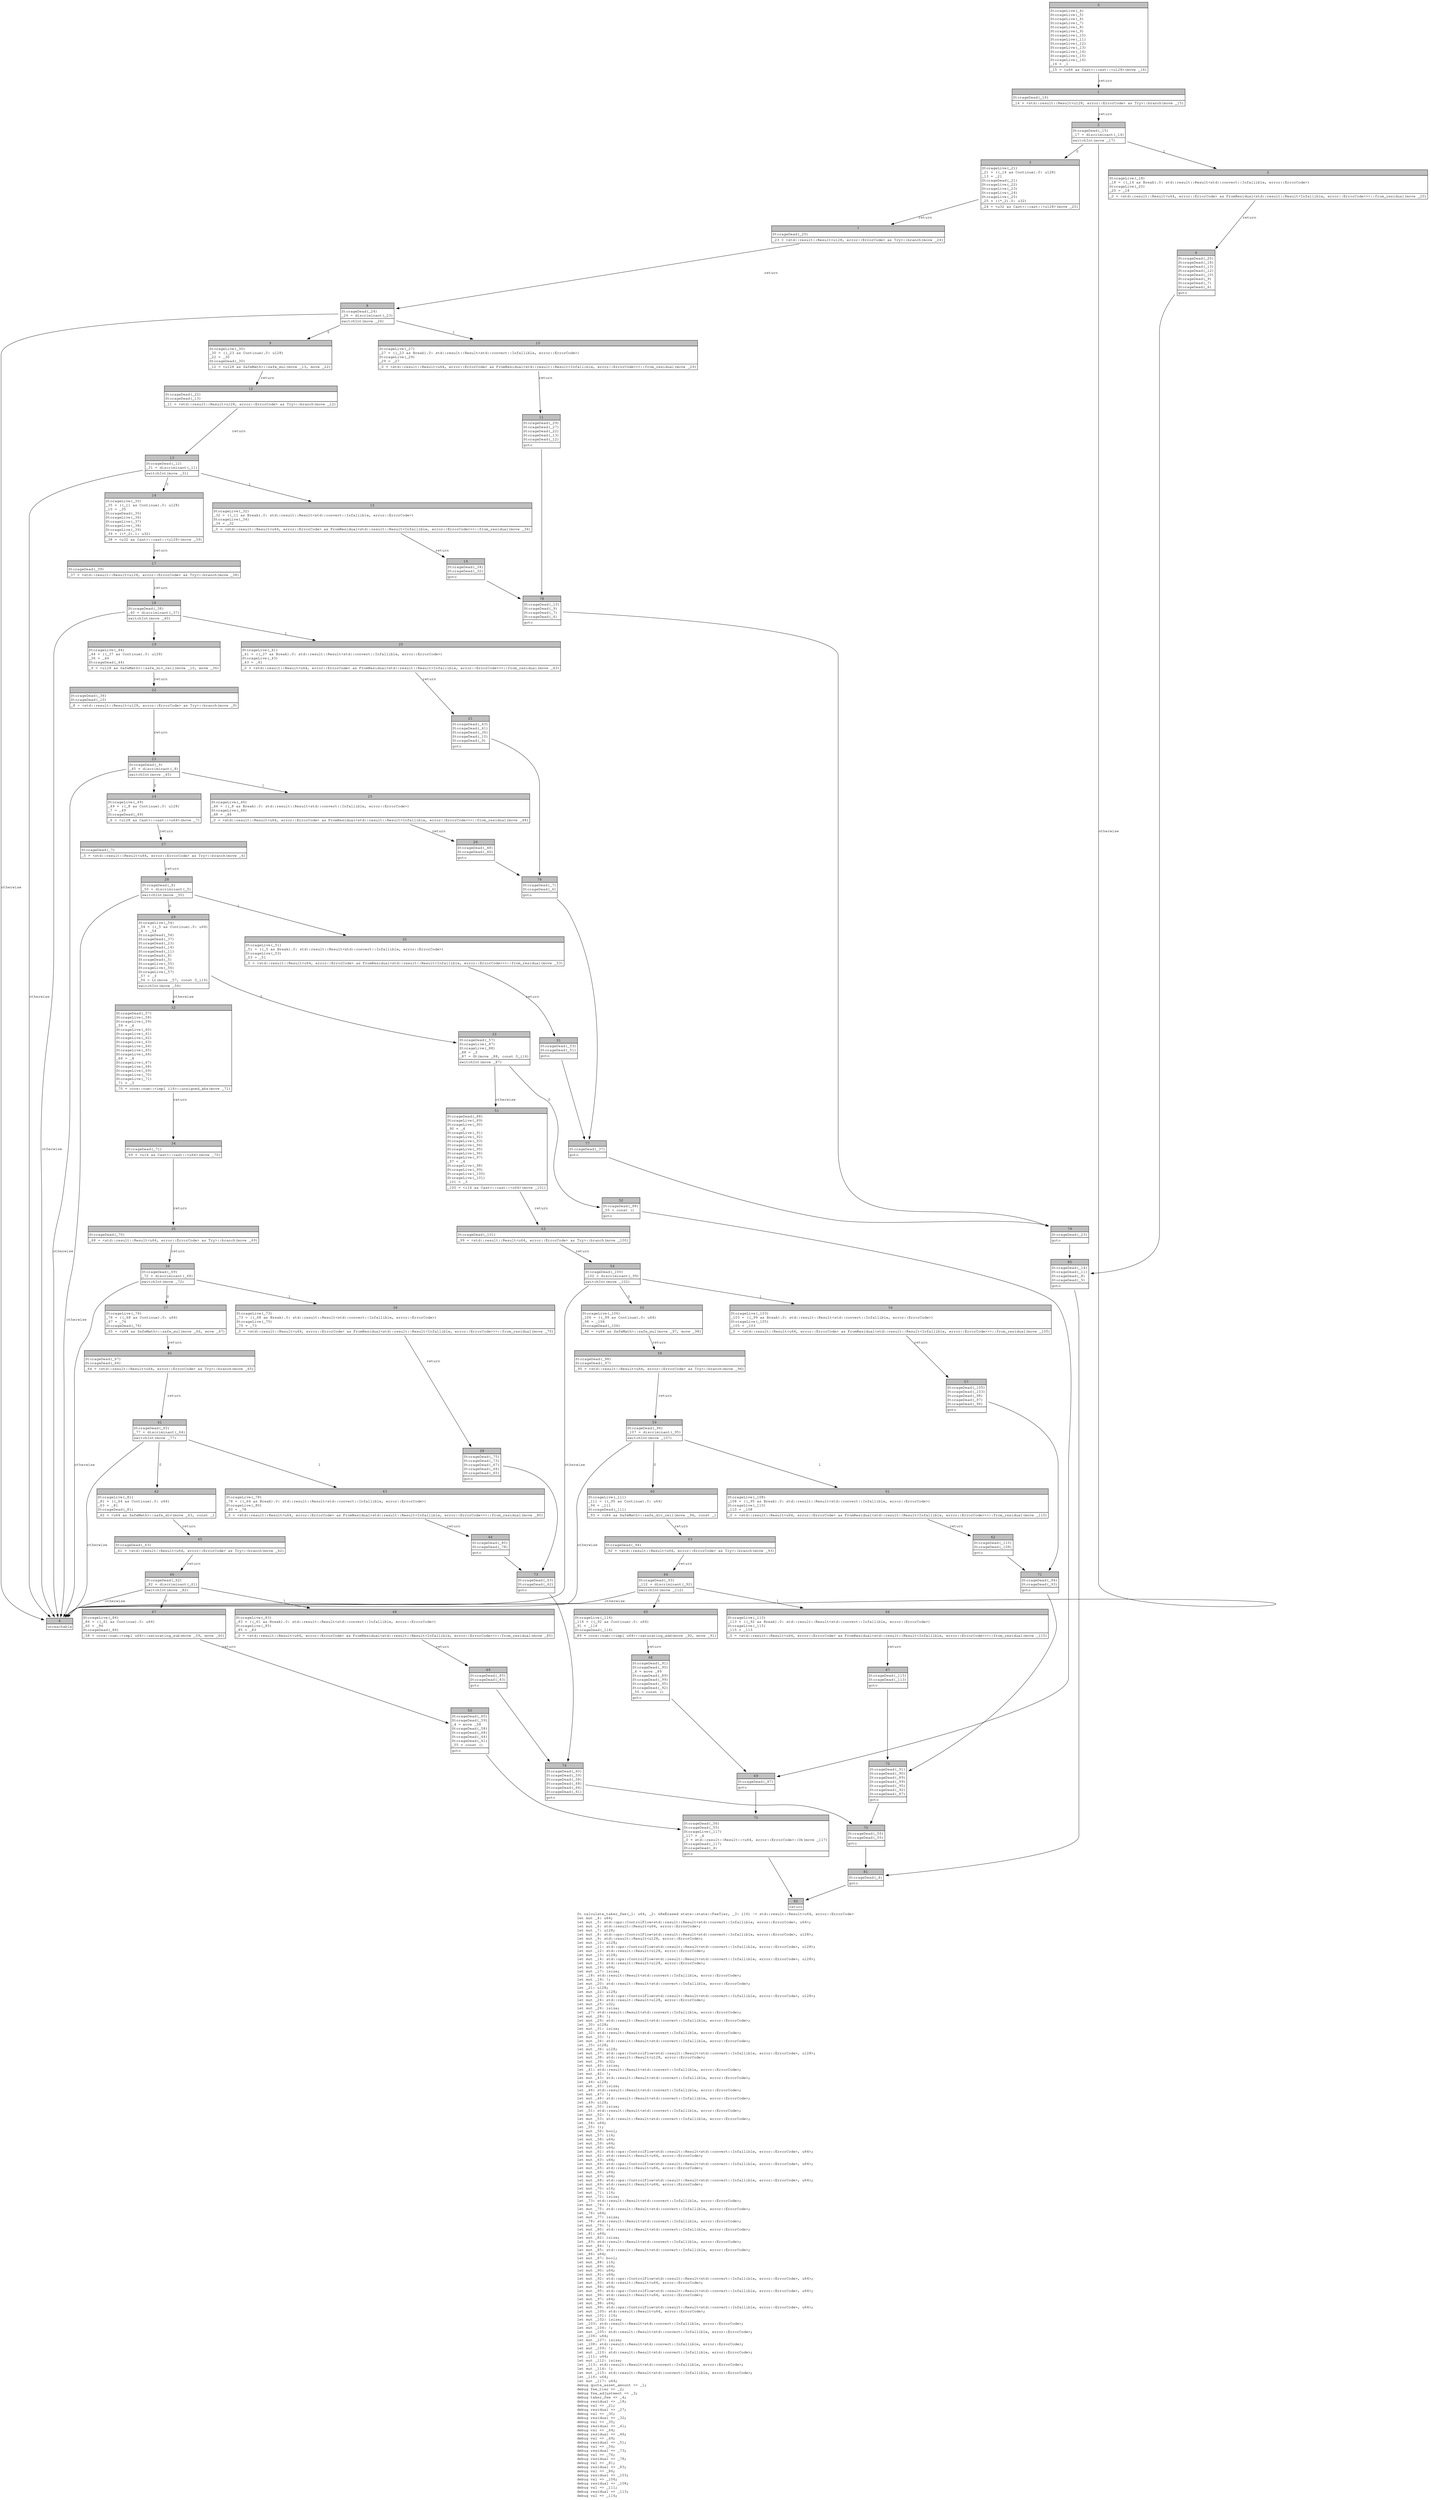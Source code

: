 digraph Mir_0_2220 {
    graph [fontname="Courier, monospace"];
    node [fontname="Courier, monospace"];
    edge [fontname="Courier, monospace"];
    label=<fn calculate_taker_fee(_1: u64, _2: &amp;ReErased state::state::FeeTier, _3: i16) -&gt; std::result::Result&lt;u64, error::ErrorCode&gt;<br align="left"/>let mut _4: u64;<br align="left"/>let mut _5: std::ops::ControlFlow&lt;std::result::Result&lt;std::convert::Infallible, error::ErrorCode&gt;, u64&gt;;<br align="left"/>let mut _6: std::result::Result&lt;u64, error::ErrorCode&gt;;<br align="left"/>let mut _7: u128;<br align="left"/>let mut _8: std::ops::ControlFlow&lt;std::result::Result&lt;std::convert::Infallible, error::ErrorCode&gt;, u128&gt;;<br align="left"/>let mut _9: std::result::Result&lt;u128, error::ErrorCode&gt;;<br align="left"/>let mut _10: u128;<br align="left"/>let mut _11: std::ops::ControlFlow&lt;std::result::Result&lt;std::convert::Infallible, error::ErrorCode&gt;, u128&gt;;<br align="left"/>let mut _12: std::result::Result&lt;u128, error::ErrorCode&gt;;<br align="left"/>let mut _13: u128;<br align="left"/>let mut _14: std::ops::ControlFlow&lt;std::result::Result&lt;std::convert::Infallible, error::ErrorCode&gt;, u128&gt;;<br align="left"/>let mut _15: std::result::Result&lt;u128, error::ErrorCode&gt;;<br align="left"/>let mut _16: u64;<br align="left"/>let mut _17: isize;<br align="left"/>let _18: std::result::Result&lt;std::convert::Infallible, error::ErrorCode&gt;;<br align="left"/>let mut _19: !;<br align="left"/>let mut _20: std::result::Result&lt;std::convert::Infallible, error::ErrorCode&gt;;<br align="left"/>let _21: u128;<br align="left"/>let mut _22: u128;<br align="left"/>let mut _23: std::ops::ControlFlow&lt;std::result::Result&lt;std::convert::Infallible, error::ErrorCode&gt;, u128&gt;;<br align="left"/>let mut _24: std::result::Result&lt;u128, error::ErrorCode&gt;;<br align="left"/>let mut _25: u32;<br align="left"/>let mut _26: isize;<br align="left"/>let _27: std::result::Result&lt;std::convert::Infallible, error::ErrorCode&gt;;<br align="left"/>let mut _28: !;<br align="left"/>let mut _29: std::result::Result&lt;std::convert::Infallible, error::ErrorCode&gt;;<br align="left"/>let _30: u128;<br align="left"/>let mut _31: isize;<br align="left"/>let _32: std::result::Result&lt;std::convert::Infallible, error::ErrorCode&gt;;<br align="left"/>let mut _33: !;<br align="left"/>let mut _34: std::result::Result&lt;std::convert::Infallible, error::ErrorCode&gt;;<br align="left"/>let _35: u128;<br align="left"/>let mut _36: u128;<br align="left"/>let mut _37: std::ops::ControlFlow&lt;std::result::Result&lt;std::convert::Infallible, error::ErrorCode&gt;, u128&gt;;<br align="left"/>let mut _38: std::result::Result&lt;u128, error::ErrorCode&gt;;<br align="left"/>let mut _39: u32;<br align="left"/>let mut _40: isize;<br align="left"/>let _41: std::result::Result&lt;std::convert::Infallible, error::ErrorCode&gt;;<br align="left"/>let mut _42: !;<br align="left"/>let mut _43: std::result::Result&lt;std::convert::Infallible, error::ErrorCode&gt;;<br align="left"/>let _44: u128;<br align="left"/>let mut _45: isize;<br align="left"/>let _46: std::result::Result&lt;std::convert::Infallible, error::ErrorCode&gt;;<br align="left"/>let mut _47: !;<br align="left"/>let mut _48: std::result::Result&lt;std::convert::Infallible, error::ErrorCode&gt;;<br align="left"/>let _49: u128;<br align="left"/>let mut _50: isize;<br align="left"/>let _51: std::result::Result&lt;std::convert::Infallible, error::ErrorCode&gt;;<br align="left"/>let mut _52: !;<br align="left"/>let mut _53: std::result::Result&lt;std::convert::Infallible, error::ErrorCode&gt;;<br align="left"/>let _54: u64;<br align="left"/>let _55: ();<br align="left"/>let mut _56: bool;<br align="left"/>let mut _57: i16;<br align="left"/>let mut _58: u64;<br align="left"/>let mut _59: u64;<br align="left"/>let mut _60: u64;<br align="left"/>let mut _61: std::ops::ControlFlow&lt;std::result::Result&lt;std::convert::Infallible, error::ErrorCode&gt;, u64&gt;;<br align="left"/>let mut _62: std::result::Result&lt;u64, error::ErrorCode&gt;;<br align="left"/>let mut _63: u64;<br align="left"/>let mut _64: std::ops::ControlFlow&lt;std::result::Result&lt;std::convert::Infallible, error::ErrorCode&gt;, u64&gt;;<br align="left"/>let mut _65: std::result::Result&lt;u64, error::ErrorCode&gt;;<br align="left"/>let mut _66: u64;<br align="left"/>let mut _67: u64;<br align="left"/>let mut _68: std::ops::ControlFlow&lt;std::result::Result&lt;std::convert::Infallible, error::ErrorCode&gt;, u64&gt;;<br align="left"/>let mut _69: std::result::Result&lt;u64, error::ErrorCode&gt;;<br align="left"/>let mut _70: u16;<br align="left"/>let mut _71: i16;<br align="left"/>let mut _72: isize;<br align="left"/>let _73: std::result::Result&lt;std::convert::Infallible, error::ErrorCode&gt;;<br align="left"/>let mut _74: !;<br align="left"/>let mut _75: std::result::Result&lt;std::convert::Infallible, error::ErrorCode&gt;;<br align="left"/>let _76: u64;<br align="left"/>let mut _77: isize;<br align="left"/>let _78: std::result::Result&lt;std::convert::Infallible, error::ErrorCode&gt;;<br align="left"/>let mut _79: !;<br align="left"/>let mut _80: std::result::Result&lt;std::convert::Infallible, error::ErrorCode&gt;;<br align="left"/>let _81: u64;<br align="left"/>let mut _82: isize;<br align="left"/>let _83: std::result::Result&lt;std::convert::Infallible, error::ErrorCode&gt;;<br align="left"/>let mut _84: !;<br align="left"/>let mut _85: std::result::Result&lt;std::convert::Infallible, error::ErrorCode&gt;;<br align="left"/>let _86: u64;<br align="left"/>let mut _87: bool;<br align="left"/>let mut _88: i16;<br align="left"/>let mut _89: u64;<br align="left"/>let mut _90: u64;<br align="left"/>let mut _91: u64;<br align="left"/>let mut _92: std::ops::ControlFlow&lt;std::result::Result&lt;std::convert::Infallible, error::ErrorCode&gt;, u64&gt;;<br align="left"/>let mut _93: std::result::Result&lt;u64, error::ErrorCode&gt;;<br align="left"/>let mut _94: u64;<br align="left"/>let mut _95: std::ops::ControlFlow&lt;std::result::Result&lt;std::convert::Infallible, error::ErrorCode&gt;, u64&gt;;<br align="left"/>let mut _96: std::result::Result&lt;u64, error::ErrorCode&gt;;<br align="left"/>let mut _97: u64;<br align="left"/>let mut _98: u64;<br align="left"/>let mut _99: std::ops::ControlFlow&lt;std::result::Result&lt;std::convert::Infallible, error::ErrorCode&gt;, u64&gt;;<br align="left"/>let mut _100: std::result::Result&lt;u64, error::ErrorCode&gt;;<br align="left"/>let mut _101: i16;<br align="left"/>let mut _102: isize;<br align="left"/>let _103: std::result::Result&lt;std::convert::Infallible, error::ErrorCode&gt;;<br align="left"/>let mut _104: !;<br align="left"/>let mut _105: std::result::Result&lt;std::convert::Infallible, error::ErrorCode&gt;;<br align="left"/>let _106: u64;<br align="left"/>let mut _107: isize;<br align="left"/>let _108: std::result::Result&lt;std::convert::Infallible, error::ErrorCode&gt;;<br align="left"/>let mut _109: !;<br align="left"/>let mut _110: std::result::Result&lt;std::convert::Infallible, error::ErrorCode&gt;;<br align="left"/>let _111: u64;<br align="left"/>let mut _112: isize;<br align="left"/>let _113: std::result::Result&lt;std::convert::Infallible, error::ErrorCode&gt;;<br align="left"/>let mut _114: !;<br align="left"/>let mut _115: std::result::Result&lt;std::convert::Infallible, error::ErrorCode&gt;;<br align="left"/>let _116: u64;<br align="left"/>let mut _117: u64;<br align="left"/>debug quote_asset_amount =&gt; _1;<br align="left"/>debug fee_tier =&gt; _2;<br align="left"/>debug fee_adjustment =&gt; _3;<br align="left"/>debug taker_fee =&gt; _4;<br align="left"/>debug residual =&gt; _18;<br align="left"/>debug val =&gt; _21;<br align="left"/>debug residual =&gt; _27;<br align="left"/>debug val =&gt; _30;<br align="left"/>debug residual =&gt; _32;<br align="left"/>debug val =&gt; _35;<br align="left"/>debug residual =&gt; _41;<br align="left"/>debug val =&gt; _44;<br align="left"/>debug residual =&gt; _46;<br align="left"/>debug val =&gt; _49;<br align="left"/>debug residual =&gt; _51;<br align="left"/>debug val =&gt; _54;<br align="left"/>debug residual =&gt; _73;<br align="left"/>debug val =&gt; _76;<br align="left"/>debug residual =&gt; _78;<br align="left"/>debug val =&gt; _81;<br align="left"/>debug residual =&gt; _83;<br align="left"/>debug val =&gt; _86;<br align="left"/>debug residual =&gt; _103;<br align="left"/>debug val =&gt; _106;<br align="left"/>debug residual =&gt; _108;<br align="left"/>debug val =&gt; _111;<br align="left"/>debug residual =&gt; _113;<br align="left"/>debug val =&gt; _116;<br align="left"/>>;
    bb0__0_2220 [shape="none", label=<<table border="0" cellborder="1" cellspacing="0"><tr><td bgcolor="gray" align="center" colspan="1">0</td></tr><tr><td align="left" balign="left">StorageLive(_4)<br/>StorageLive(_5)<br/>StorageLive(_6)<br/>StorageLive(_7)<br/>StorageLive(_8)<br/>StorageLive(_9)<br/>StorageLive(_10)<br/>StorageLive(_11)<br/>StorageLive(_12)<br/>StorageLive(_13)<br/>StorageLive(_14)<br/>StorageLive(_15)<br/>StorageLive(_16)<br/>_16 = _1<br/></td></tr><tr><td align="left">_15 = &lt;u64 as Cast&gt;::cast::&lt;u128&gt;(move _16)</td></tr></table>>];
    bb1__0_2220 [shape="none", label=<<table border="0" cellborder="1" cellspacing="0"><tr><td bgcolor="gray" align="center" colspan="1">1</td></tr><tr><td align="left" balign="left">StorageDead(_16)<br/></td></tr><tr><td align="left">_14 = &lt;std::result::Result&lt;u128, error::ErrorCode&gt; as Try&gt;::branch(move _15)</td></tr></table>>];
    bb2__0_2220 [shape="none", label=<<table border="0" cellborder="1" cellspacing="0"><tr><td bgcolor="gray" align="center" colspan="1">2</td></tr><tr><td align="left" balign="left">StorageDead(_15)<br/>_17 = discriminant(_14)<br/></td></tr><tr><td align="left">switchInt(move _17)</td></tr></table>>];
    bb3__0_2220 [shape="none", label=<<table border="0" cellborder="1" cellspacing="0"><tr><td bgcolor="gray" align="center" colspan="1">3</td></tr><tr><td align="left" balign="left">StorageLive(_21)<br/>_21 = ((_14 as Continue).0: u128)<br/>_13 = _21<br/>StorageDead(_21)<br/>StorageLive(_22)<br/>StorageLive(_23)<br/>StorageLive(_24)<br/>StorageLive(_25)<br/>_25 = ((*_2).0: u32)<br/></td></tr><tr><td align="left">_24 = &lt;u32 as Cast&gt;::cast::&lt;u128&gt;(move _25)</td></tr></table>>];
    bb4__0_2220 [shape="none", label=<<table border="0" cellborder="1" cellspacing="0"><tr><td bgcolor="gray" align="center" colspan="1">4</td></tr><tr><td align="left">unreachable</td></tr></table>>];
    bb5__0_2220 [shape="none", label=<<table border="0" cellborder="1" cellspacing="0"><tr><td bgcolor="gray" align="center" colspan="1">5</td></tr><tr><td align="left" balign="left">StorageLive(_18)<br/>_18 = ((_14 as Break).0: std::result::Result&lt;std::convert::Infallible, error::ErrorCode&gt;)<br/>StorageLive(_20)<br/>_20 = _18<br/></td></tr><tr><td align="left">_0 = &lt;std::result::Result&lt;u64, error::ErrorCode&gt; as FromResidual&lt;std::result::Result&lt;Infallible, error::ErrorCode&gt;&gt;&gt;::from_residual(move _20)</td></tr></table>>];
    bb6__0_2220 [shape="none", label=<<table border="0" cellborder="1" cellspacing="0"><tr><td bgcolor="gray" align="center" colspan="1">6</td></tr><tr><td align="left" balign="left">StorageDead(_20)<br/>StorageDead(_18)<br/>StorageDead(_13)<br/>StorageDead(_12)<br/>StorageDead(_10)<br/>StorageDead(_9)<br/>StorageDead(_7)<br/>StorageDead(_6)<br/></td></tr><tr><td align="left">goto</td></tr></table>>];
    bb7__0_2220 [shape="none", label=<<table border="0" cellborder="1" cellspacing="0"><tr><td bgcolor="gray" align="center" colspan="1">7</td></tr><tr><td align="left" balign="left">StorageDead(_25)<br/></td></tr><tr><td align="left">_23 = &lt;std::result::Result&lt;u128, error::ErrorCode&gt; as Try&gt;::branch(move _24)</td></tr></table>>];
    bb8__0_2220 [shape="none", label=<<table border="0" cellborder="1" cellspacing="0"><tr><td bgcolor="gray" align="center" colspan="1">8</td></tr><tr><td align="left" balign="left">StorageDead(_24)<br/>_26 = discriminant(_23)<br/></td></tr><tr><td align="left">switchInt(move _26)</td></tr></table>>];
    bb9__0_2220 [shape="none", label=<<table border="0" cellborder="1" cellspacing="0"><tr><td bgcolor="gray" align="center" colspan="1">9</td></tr><tr><td align="left" balign="left">StorageLive(_30)<br/>_30 = ((_23 as Continue).0: u128)<br/>_22 = _30<br/>StorageDead(_30)<br/></td></tr><tr><td align="left">_12 = &lt;u128 as SafeMath&gt;::safe_mul(move _13, move _22)</td></tr></table>>];
    bb10__0_2220 [shape="none", label=<<table border="0" cellborder="1" cellspacing="0"><tr><td bgcolor="gray" align="center" colspan="1">10</td></tr><tr><td align="left" balign="left">StorageLive(_27)<br/>_27 = ((_23 as Break).0: std::result::Result&lt;std::convert::Infallible, error::ErrorCode&gt;)<br/>StorageLive(_29)<br/>_29 = _27<br/></td></tr><tr><td align="left">_0 = &lt;std::result::Result&lt;u64, error::ErrorCode&gt; as FromResidual&lt;std::result::Result&lt;Infallible, error::ErrorCode&gt;&gt;&gt;::from_residual(move _29)</td></tr></table>>];
    bb11__0_2220 [shape="none", label=<<table border="0" cellborder="1" cellspacing="0"><tr><td bgcolor="gray" align="center" colspan="1">11</td></tr><tr><td align="left" balign="left">StorageDead(_29)<br/>StorageDead(_27)<br/>StorageDead(_22)<br/>StorageDead(_13)<br/>StorageDead(_12)<br/></td></tr><tr><td align="left">goto</td></tr></table>>];
    bb12__0_2220 [shape="none", label=<<table border="0" cellborder="1" cellspacing="0"><tr><td bgcolor="gray" align="center" colspan="1">12</td></tr><tr><td align="left" balign="left">StorageDead(_22)<br/>StorageDead(_13)<br/></td></tr><tr><td align="left">_11 = &lt;std::result::Result&lt;u128, error::ErrorCode&gt; as Try&gt;::branch(move _12)</td></tr></table>>];
    bb13__0_2220 [shape="none", label=<<table border="0" cellborder="1" cellspacing="0"><tr><td bgcolor="gray" align="center" colspan="1">13</td></tr><tr><td align="left" balign="left">StorageDead(_12)<br/>_31 = discriminant(_11)<br/></td></tr><tr><td align="left">switchInt(move _31)</td></tr></table>>];
    bb14__0_2220 [shape="none", label=<<table border="0" cellborder="1" cellspacing="0"><tr><td bgcolor="gray" align="center" colspan="1">14</td></tr><tr><td align="left" balign="left">StorageLive(_35)<br/>_35 = ((_11 as Continue).0: u128)<br/>_10 = _35<br/>StorageDead(_35)<br/>StorageLive(_36)<br/>StorageLive(_37)<br/>StorageLive(_38)<br/>StorageLive(_39)<br/>_39 = ((*_2).1: u32)<br/></td></tr><tr><td align="left">_38 = &lt;u32 as Cast&gt;::cast::&lt;u128&gt;(move _39)</td></tr></table>>];
    bb15__0_2220 [shape="none", label=<<table border="0" cellborder="1" cellspacing="0"><tr><td bgcolor="gray" align="center" colspan="1">15</td></tr><tr><td align="left" balign="left">StorageLive(_32)<br/>_32 = ((_11 as Break).0: std::result::Result&lt;std::convert::Infallible, error::ErrorCode&gt;)<br/>StorageLive(_34)<br/>_34 = _32<br/></td></tr><tr><td align="left">_0 = &lt;std::result::Result&lt;u64, error::ErrorCode&gt; as FromResidual&lt;std::result::Result&lt;Infallible, error::ErrorCode&gt;&gt;&gt;::from_residual(move _34)</td></tr></table>>];
    bb16__0_2220 [shape="none", label=<<table border="0" cellborder="1" cellspacing="0"><tr><td bgcolor="gray" align="center" colspan="1">16</td></tr><tr><td align="left" balign="left">StorageDead(_34)<br/>StorageDead(_32)<br/></td></tr><tr><td align="left">goto</td></tr></table>>];
    bb17__0_2220 [shape="none", label=<<table border="0" cellborder="1" cellspacing="0"><tr><td bgcolor="gray" align="center" colspan="1">17</td></tr><tr><td align="left" balign="left">StorageDead(_39)<br/></td></tr><tr><td align="left">_37 = &lt;std::result::Result&lt;u128, error::ErrorCode&gt; as Try&gt;::branch(move _38)</td></tr></table>>];
    bb18__0_2220 [shape="none", label=<<table border="0" cellborder="1" cellspacing="0"><tr><td bgcolor="gray" align="center" colspan="1">18</td></tr><tr><td align="left" balign="left">StorageDead(_38)<br/>_40 = discriminant(_37)<br/></td></tr><tr><td align="left">switchInt(move _40)</td></tr></table>>];
    bb19__0_2220 [shape="none", label=<<table border="0" cellborder="1" cellspacing="0"><tr><td bgcolor="gray" align="center" colspan="1">19</td></tr><tr><td align="left" balign="left">StorageLive(_44)<br/>_44 = ((_37 as Continue).0: u128)<br/>_36 = _44<br/>StorageDead(_44)<br/></td></tr><tr><td align="left">_9 = &lt;u128 as SafeMath&gt;::safe_div_ceil(move _10, move _36)</td></tr></table>>];
    bb20__0_2220 [shape="none", label=<<table border="0" cellborder="1" cellspacing="0"><tr><td bgcolor="gray" align="center" colspan="1">20</td></tr><tr><td align="left" balign="left">StorageLive(_41)<br/>_41 = ((_37 as Break).0: std::result::Result&lt;std::convert::Infallible, error::ErrorCode&gt;)<br/>StorageLive(_43)<br/>_43 = _41<br/></td></tr><tr><td align="left">_0 = &lt;std::result::Result&lt;u64, error::ErrorCode&gt; as FromResidual&lt;std::result::Result&lt;Infallible, error::ErrorCode&gt;&gt;&gt;::from_residual(move _43)</td></tr></table>>];
    bb21__0_2220 [shape="none", label=<<table border="0" cellborder="1" cellspacing="0"><tr><td bgcolor="gray" align="center" colspan="1">21</td></tr><tr><td align="left" balign="left">StorageDead(_43)<br/>StorageDead(_41)<br/>StorageDead(_36)<br/>StorageDead(_10)<br/>StorageDead(_9)<br/></td></tr><tr><td align="left">goto</td></tr></table>>];
    bb22__0_2220 [shape="none", label=<<table border="0" cellborder="1" cellspacing="0"><tr><td bgcolor="gray" align="center" colspan="1">22</td></tr><tr><td align="left" balign="left">StorageDead(_36)<br/>StorageDead(_10)<br/></td></tr><tr><td align="left">_8 = &lt;std::result::Result&lt;u128, error::ErrorCode&gt; as Try&gt;::branch(move _9)</td></tr></table>>];
    bb23__0_2220 [shape="none", label=<<table border="0" cellborder="1" cellspacing="0"><tr><td bgcolor="gray" align="center" colspan="1">23</td></tr><tr><td align="left" balign="left">StorageDead(_9)<br/>_45 = discriminant(_8)<br/></td></tr><tr><td align="left">switchInt(move _45)</td></tr></table>>];
    bb24__0_2220 [shape="none", label=<<table border="0" cellborder="1" cellspacing="0"><tr><td bgcolor="gray" align="center" colspan="1">24</td></tr><tr><td align="left" balign="left">StorageLive(_49)<br/>_49 = ((_8 as Continue).0: u128)<br/>_7 = _49<br/>StorageDead(_49)<br/></td></tr><tr><td align="left">_6 = &lt;u128 as Cast&gt;::cast::&lt;u64&gt;(move _7)</td></tr></table>>];
    bb25__0_2220 [shape="none", label=<<table border="0" cellborder="1" cellspacing="0"><tr><td bgcolor="gray" align="center" colspan="1">25</td></tr><tr><td align="left" balign="left">StorageLive(_46)<br/>_46 = ((_8 as Break).0: std::result::Result&lt;std::convert::Infallible, error::ErrorCode&gt;)<br/>StorageLive(_48)<br/>_48 = _46<br/></td></tr><tr><td align="left">_0 = &lt;std::result::Result&lt;u64, error::ErrorCode&gt; as FromResidual&lt;std::result::Result&lt;Infallible, error::ErrorCode&gt;&gt;&gt;::from_residual(move _48)</td></tr></table>>];
    bb26__0_2220 [shape="none", label=<<table border="0" cellborder="1" cellspacing="0"><tr><td bgcolor="gray" align="center" colspan="1">26</td></tr><tr><td align="left" balign="left">StorageDead(_48)<br/>StorageDead(_46)<br/></td></tr><tr><td align="left">goto</td></tr></table>>];
    bb27__0_2220 [shape="none", label=<<table border="0" cellborder="1" cellspacing="0"><tr><td bgcolor="gray" align="center" colspan="1">27</td></tr><tr><td align="left" balign="left">StorageDead(_7)<br/></td></tr><tr><td align="left">_5 = &lt;std::result::Result&lt;u64, error::ErrorCode&gt; as Try&gt;::branch(move _6)</td></tr></table>>];
    bb28__0_2220 [shape="none", label=<<table border="0" cellborder="1" cellspacing="0"><tr><td bgcolor="gray" align="center" colspan="1">28</td></tr><tr><td align="left" balign="left">StorageDead(_6)<br/>_50 = discriminant(_5)<br/></td></tr><tr><td align="left">switchInt(move _50)</td></tr></table>>];
    bb29__0_2220 [shape="none", label=<<table border="0" cellborder="1" cellspacing="0"><tr><td bgcolor="gray" align="center" colspan="1">29</td></tr><tr><td align="left" balign="left">StorageLive(_54)<br/>_54 = ((_5 as Continue).0: u64)<br/>_4 = _54<br/>StorageDead(_54)<br/>StorageDead(_37)<br/>StorageDead(_23)<br/>StorageDead(_14)<br/>StorageDead(_11)<br/>StorageDead(_8)<br/>StorageDead(_5)<br/>StorageLive(_55)<br/>StorageLive(_56)<br/>StorageLive(_57)<br/>_57 = _3<br/>_56 = Lt(move _57, const 0_i16)<br/></td></tr><tr><td align="left">switchInt(move _56)</td></tr></table>>];
    bb30__0_2220 [shape="none", label=<<table border="0" cellborder="1" cellspacing="0"><tr><td bgcolor="gray" align="center" colspan="1">30</td></tr><tr><td align="left" balign="left">StorageLive(_51)<br/>_51 = ((_5 as Break).0: std::result::Result&lt;std::convert::Infallible, error::ErrorCode&gt;)<br/>StorageLive(_53)<br/>_53 = _51<br/></td></tr><tr><td align="left">_0 = &lt;std::result::Result&lt;u64, error::ErrorCode&gt; as FromResidual&lt;std::result::Result&lt;Infallible, error::ErrorCode&gt;&gt;&gt;::from_residual(move _53)</td></tr></table>>];
    bb31__0_2220 [shape="none", label=<<table border="0" cellborder="1" cellspacing="0"><tr><td bgcolor="gray" align="center" colspan="1">31</td></tr><tr><td align="left" balign="left">StorageDead(_53)<br/>StorageDead(_51)<br/></td></tr><tr><td align="left">goto</td></tr></table>>];
    bb32__0_2220 [shape="none", label=<<table border="0" cellborder="1" cellspacing="0"><tr><td bgcolor="gray" align="center" colspan="1">32</td></tr><tr><td align="left" balign="left">StorageDead(_57)<br/>StorageLive(_58)<br/>StorageLive(_59)<br/>_59 = _4<br/>StorageLive(_60)<br/>StorageLive(_61)<br/>StorageLive(_62)<br/>StorageLive(_63)<br/>StorageLive(_64)<br/>StorageLive(_65)<br/>StorageLive(_66)<br/>_66 = _4<br/>StorageLive(_67)<br/>StorageLive(_68)<br/>StorageLive(_69)<br/>StorageLive(_70)<br/>StorageLive(_71)<br/>_71 = _3<br/></td></tr><tr><td align="left">_70 = core::num::&lt;impl i16&gt;::unsigned_abs(move _71)</td></tr></table>>];
    bb33__0_2220 [shape="none", label=<<table border="0" cellborder="1" cellspacing="0"><tr><td bgcolor="gray" align="center" colspan="1">33</td></tr><tr><td align="left" balign="left">StorageDead(_57)<br/>StorageLive(_87)<br/>StorageLive(_88)<br/>_88 = _3<br/>_87 = Gt(move _88, const 0_i16)<br/></td></tr><tr><td align="left">switchInt(move _87)</td></tr></table>>];
    bb34__0_2220 [shape="none", label=<<table border="0" cellborder="1" cellspacing="0"><tr><td bgcolor="gray" align="center" colspan="1">34</td></tr><tr><td align="left" balign="left">StorageDead(_71)<br/></td></tr><tr><td align="left">_69 = &lt;u16 as Cast&gt;::cast::&lt;u64&gt;(move _70)</td></tr></table>>];
    bb35__0_2220 [shape="none", label=<<table border="0" cellborder="1" cellspacing="0"><tr><td bgcolor="gray" align="center" colspan="1">35</td></tr><tr><td align="left" balign="left">StorageDead(_70)<br/></td></tr><tr><td align="left">_68 = &lt;std::result::Result&lt;u64, error::ErrorCode&gt; as Try&gt;::branch(move _69)</td></tr></table>>];
    bb36__0_2220 [shape="none", label=<<table border="0" cellborder="1" cellspacing="0"><tr><td bgcolor="gray" align="center" colspan="1">36</td></tr><tr><td align="left" balign="left">StorageDead(_69)<br/>_72 = discriminant(_68)<br/></td></tr><tr><td align="left">switchInt(move _72)</td></tr></table>>];
    bb37__0_2220 [shape="none", label=<<table border="0" cellborder="1" cellspacing="0"><tr><td bgcolor="gray" align="center" colspan="1">37</td></tr><tr><td align="left" balign="left">StorageLive(_76)<br/>_76 = ((_68 as Continue).0: u64)<br/>_67 = _76<br/>StorageDead(_76)<br/></td></tr><tr><td align="left">_65 = &lt;u64 as SafeMath&gt;::safe_mul(move _66, move _67)</td></tr></table>>];
    bb38__0_2220 [shape="none", label=<<table border="0" cellborder="1" cellspacing="0"><tr><td bgcolor="gray" align="center" colspan="1">38</td></tr><tr><td align="left" balign="left">StorageLive(_73)<br/>_73 = ((_68 as Break).0: std::result::Result&lt;std::convert::Infallible, error::ErrorCode&gt;)<br/>StorageLive(_75)<br/>_75 = _73<br/></td></tr><tr><td align="left">_0 = &lt;std::result::Result&lt;u64, error::ErrorCode&gt; as FromResidual&lt;std::result::Result&lt;Infallible, error::ErrorCode&gt;&gt;&gt;::from_residual(move _75)</td></tr></table>>];
    bb39__0_2220 [shape="none", label=<<table border="0" cellborder="1" cellspacing="0"><tr><td bgcolor="gray" align="center" colspan="1">39</td></tr><tr><td align="left" balign="left">StorageDead(_75)<br/>StorageDead(_73)<br/>StorageDead(_67)<br/>StorageDead(_66)<br/>StorageDead(_65)<br/></td></tr><tr><td align="left">goto</td></tr></table>>];
    bb40__0_2220 [shape="none", label=<<table border="0" cellborder="1" cellspacing="0"><tr><td bgcolor="gray" align="center" colspan="1">40</td></tr><tr><td align="left" balign="left">StorageDead(_67)<br/>StorageDead(_66)<br/></td></tr><tr><td align="left">_64 = &lt;std::result::Result&lt;u64, error::ErrorCode&gt; as Try&gt;::branch(move _65)</td></tr></table>>];
    bb41__0_2220 [shape="none", label=<<table border="0" cellborder="1" cellspacing="0"><tr><td bgcolor="gray" align="center" colspan="1">41</td></tr><tr><td align="left" balign="left">StorageDead(_65)<br/>_77 = discriminant(_64)<br/></td></tr><tr><td align="left">switchInt(move _77)</td></tr></table>>];
    bb42__0_2220 [shape="none", label=<<table border="0" cellborder="1" cellspacing="0"><tr><td bgcolor="gray" align="center" colspan="1">42</td></tr><tr><td align="left" balign="left">StorageLive(_81)<br/>_81 = ((_64 as Continue).0: u64)<br/>_63 = _81<br/>StorageDead(_81)<br/></td></tr><tr><td align="left">_62 = &lt;u64 as SafeMath&gt;::safe_div(move _63, const _)</td></tr></table>>];
    bb43__0_2220 [shape="none", label=<<table border="0" cellborder="1" cellspacing="0"><tr><td bgcolor="gray" align="center" colspan="1">43</td></tr><tr><td align="left" balign="left">StorageLive(_78)<br/>_78 = ((_64 as Break).0: std::result::Result&lt;std::convert::Infallible, error::ErrorCode&gt;)<br/>StorageLive(_80)<br/>_80 = _78<br/></td></tr><tr><td align="left">_0 = &lt;std::result::Result&lt;u64, error::ErrorCode&gt; as FromResidual&lt;std::result::Result&lt;Infallible, error::ErrorCode&gt;&gt;&gt;::from_residual(move _80)</td></tr></table>>];
    bb44__0_2220 [shape="none", label=<<table border="0" cellborder="1" cellspacing="0"><tr><td bgcolor="gray" align="center" colspan="1">44</td></tr><tr><td align="left" balign="left">StorageDead(_80)<br/>StorageDead(_78)<br/></td></tr><tr><td align="left">goto</td></tr></table>>];
    bb45__0_2220 [shape="none", label=<<table border="0" cellborder="1" cellspacing="0"><tr><td bgcolor="gray" align="center" colspan="1">45</td></tr><tr><td align="left" balign="left">StorageDead(_63)<br/></td></tr><tr><td align="left">_61 = &lt;std::result::Result&lt;u64, error::ErrorCode&gt; as Try&gt;::branch(move _62)</td></tr></table>>];
    bb46__0_2220 [shape="none", label=<<table border="0" cellborder="1" cellspacing="0"><tr><td bgcolor="gray" align="center" colspan="1">46</td></tr><tr><td align="left" balign="left">StorageDead(_62)<br/>_82 = discriminant(_61)<br/></td></tr><tr><td align="left">switchInt(move _82)</td></tr></table>>];
    bb47__0_2220 [shape="none", label=<<table border="0" cellborder="1" cellspacing="0"><tr><td bgcolor="gray" align="center" colspan="1">47</td></tr><tr><td align="left" balign="left">StorageLive(_86)<br/>_86 = ((_61 as Continue).0: u64)<br/>_60 = _86<br/>StorageDead(_86)<br/></td></tr><tr><td align="left">_58 = core::num::&lt;impl u64&gt;::saturating_sub(move _59, move _60)</td></tr></table>>];
    bb48__0_2220 [shape="none", label=<<table border="0" cellborder="1" cellspacing="0"><tr><td bgcolor="gray" align="center" colspan="1">48</td></tr><tr><td align="left" balign="left">StorageLive(_83)<br/>_83 = ((_61 as Break).0: std::result::Result&lt;std::convert::Infallible, error::ErrorCode&gt;)<br/>StorageLive(_85)<br/>_85 = _83<br/></td></tr><tr><td align="left">_0 = &lt;std::result::Result&lt;u64, error::ErrorCode&gt; as FromResidual&lt;std::result::Result&lt;Infallible, error::ErrorCode&gt;&gt;&gt;::from_residual(move _85)</td></tr></table>>];
    bb49__0_2220 [shape="none", label=<<table border="0" cellborder="1" cellspacing="0"><tr><td bgcolor="gray" align="center" colspan="1">49</td></tr><tr><td align="left" balign="left">StorageDead(_85)<br/>StorageDead(_83)<br/></td></tr><tr><td align="left">goto</td></tr></table>>];
    bb50__0_2220 [shape="none", label=<<table border="0" cellborder="1" cellspacing="0"><tr><td bgcolor="gray" align="center" colspan="1">50</td></tr><tr><td align="left" balign="left">StorageDead(_60)<br/>StorageDead(_59)<br/>_4 = move _58<br/>StorageDead(_58)<br/>StorageDead(_68)<br/>StorageDead(_64)<br/>StorageDead(_61)<br/>_55 = const ()<br/></td></tr><tr><td align="left">goto</td></tr></table>>];
    bb51__0_2220 [shape="none", label=<<table border="0" cellborder="1" cellspacing="0"><tr><td bgcolor="gray" align="center" colspan="1">51</td></tr><tr><td align="left" balign="left">StorageDead(_88)<br/>StorageLive(_89)<br/>StorageLive(_90)<br/>_90 = _4<br/>StorageLive(_91)<br/>StorageLive(_92)<br/>StorageLive(_93)<br/>StorageLive(_94)<br/>StorageLive(_95)<br/>StorageLive(_96)<br/>StorageLive(_97)<br/>_97 = _4<br/>StorageLive(_98)<br/>StorageLive(_99)<br/>StorageLive(_100)<br/>StorageLive(_101)<br/>_101 = _3<br/></td></tr><tr><td align="left">_100 = &lt;i16 as Cast&gt;::cast::&lt;u64&gt;(move _101)</td></tr></table>>];
    bb52__0_2220 [shape="none", label=<<table border="0" cellborder="1" cellspacing="0"><tr><td bgcolor="gray" align="center" colspan="1">52</td></tr><tr><td align="left" balign="left">StorageDead(_88)<br/>_55 = const ()<br/></td></tr><tr><td align="left">goto</td></tr></table>>];
    bb53__0_2220 [shape="none", label=<<table border="0" cellborder="1" cellspacing="0"><tr><td bgcolor="gray" align="center" colspan="1">53</td></tr><tr><td align="left" balign="left">StorageDead(_101)<br/></td></tr><tr><td align="left">_99 = &lt;std::result::Result&lt;u64, error::ErrorCode&gt; as Try&gt;::branch(move _100)</td></tr></table>>];
    bb54__0_2220 [shape="none", label=<<table border="0" cellborder="1" cellspacing="0"><tr><td bgcolor="gray" align="center" colspan="1">54</td></tr><tr><td align="left" balign="left">StorageDead(_100)<br/>_102 = discriminant(_99)<br/></td></tr><tr><td align="left">switchInt(move _102)</td></tr></table>>];
    bb55__0_2220 [shape="none", label=<<table border="0" cellborder="1" cellspacing="0"><tr><td bgcolor="gray" align="center" colspan="1">55</td></tr><tr><td align="left" balign="left">StorageLive(_106)<br/>_106 = ((_99 as Continue).0: u64)<br/>_98 = _106<br/>StorageDead(_106)<br/></td></tr><tr><td align="left">_96 = &lt;u64 as SafeMath&gt;::safe_mul(move _97, move _98)</td></tr></table>>];
    bb56__0_2220 [shape="none", label=<<table border="0" cellborder="1" cellspacing="0"><tr><td bgcolor="gray" align="center" colspan="1">56</td></tr><tr><td align="left" balign="left">StorageLive(_103)<br/>_103 = ((_99 as Break).0: std::result::Result&lt;std::convert::Infallible, error::ErrorCode&gt;)<br/>StorageLive(_105)<br/>_105 = _103<br/></td></tr><tr><td align="left">_0 = &lt;std::result::Result&lt;u64, error::ErrorCode&gt; as FromResidual&lt;std::result::Result&lt;Infallible, error::ErrorCode&gt;&gt;&gt;::from_residual(move _105)</td></tr></table>>];
    bb57__0_2220 [shape="none", label=<<table border="0" cellborder="1" cellspacing="0"><tr><td bgcolor="gray" align="center" colspan="1">57</td></tr><tr><td align="left" balign="left">StorageDead(_105)<br/>StorageDead(_103)<br/>StorageDead(_98)<br/>StorageDead(_97)<br/>StorageDead(_96)<br/></td></tr><tr><td align="left">goto</td></tr></table>>];
    bb58__0_2220 [shape="none", label=<<table border="0" cellborder="1" cellspacing="0"><tr><td bgcolor="gray" align="center" colspan="1">58</td></tr><tr><td align="left" balign="left">StorageDead(_98)<br/>StorageDead(_97)<br/></td></tr><tr><td align="left">_95 = &lt;std::result::Result&lt;u64, error::ErrorCode&gt; as Try&gt;::branch(move _96)</td></tr></table>>];
    bb59__0_2220 [shape="none", label=<<table border="0" cellborder="1" cellspacing="0"><tr><td bgcolor="gray" align="center" colspan="1">59</td></tr><tr><td align="left" balign="left">StorageDead(_96)<br/>_107 = discriminant(_95)<br/></td></tr><tr><td align="left">switchInt(move _107)</td></tr></table>>];
    bb60__0_2220 [shape="none", label=<<table border="0" cellborder="1" cellspacing="0"><tr><td bgcolor="gray" align="center" colspan="1">60</td></tr><tr><td align="left" balign="left">StorageLive(_111)<br/>_111 = ((_95 as Continue).0: u64)<br/>_94 = _111<br/>StorageDead(_111)<br/></td></tr><tr><td align="left">_93 = &lt;u64 as SafeMath&gt;::safe_div_ceil(move _94, const _)</td></tr></table>>];
    bb61__0_2220 [shape="none", label=<<table border="0" cellborder="1" cellspacing="0"><tr><td bgcolor="gray" align="center" colspan="1">61</td></tr><tr><td align="left" balign="left">StorageLive(_108)<br/>_108 = ((_95 as Break).0: std::result::Result&lt;std::convert::Infallible, error::ErrorCode&gt;)<br/>StorageLive(_110)<br/>_110 = _108<br/></td></tr><tr><td align="left">_0 = &lt;std::result::Result&lt;u64, error::ErrorCode&gt; as FromResidual&lt;std::result::Result&lt;Infallible, error::ErrorCode&gt;&gt;&gt;::from_residual(move _110)</td></tr></table>>];
    bb62__0_2220 [shape="none", label=<<table border="0" cellborder="1" cellspacing="0"><tr><td bgcolor="gray" align="center" colspan="1">62</td></tr><tr><td align="left" balign="left">StorageDead(_110)<br/>StorageDead(_108)<br/></td></tr><tr><td align="left">goto</td></tr></table>>];
    bb63__0_2220 [shape="none", label=<<table border="0" cellborder="1" cellspacing="0"><tr><td bgcolor="gray" align="center" colspan="1">63</td></tr><tr><td align="left" balign="left">StorageDead(_94)<br/></td></tr><tr><td align="left">_92 = &lt;std::result::Result&lt;u64, error::ErrorCode&gt; as Try&gt;::branch(move _93)</td></tr></table>>];
    bb64__0_2220 [shape="none", label=<<table border="0" cellborder="1" cellspacing="0"><tr><td bgcolor="gray" align="center" colspan="1">64</td></tr><tr><td align="left" balign="left">StorageDead(_93)<br/>_112 = discriminant(_92)<br/></td></tr><tr><td align="left">switchInt(move _112)</td></tr></table>>];
    bb65__0_2220 [shape="none", label=<<table border="0" cellborder="1" cellspacing="0"><tr><td bgcolor="gray" align="center" colspan="1">65</td></tr><tr><td align="left" balign="left">StorageLive(_116)<br/>_116 = ((_92 as Continue).0: u64)<br/>_91 = _116<br/>StorageDead(_116)<br/></td></tr><tr><td align="left">_89 = core::num::&lt;impl u64&gt;::saturating_add(move _90, move _91)</td></tr></table>>];
    bb66__0_2220 [shape="none", label=<<table border="0" cellborder="1" cellspacing="0"><tr><td bgcolor="gray" align="center" colspan="1">66</td></tr><tr><td align="left" balign="left">StorageLive(_113)<br/>_113 = ((_92 as Break).0: std::result::Result&lt;std::convert::Infallible, error::ErrorCode&gt;)<br/>StorageLive(_115)<br/>_115 = _113<br/></td></tr><tr><td align="left">_0 = &lt;std::result::Result&lt;u64, error::ErrorCode&gt; as FromResidual&lt;std::result::Result&lt;Infallible, error::ErrorCode&gt;&gt;&gt;::from_residual(move _115)</td></tr></table>>];
    bb67__0_2220 [shape="none", label=<<table border="0" cellborder="1" cellspacing="0"><tr><td bgcolor="gray" align="center" colspan="1">67</td></tr><tr><td align="left" balign="left">StorageDead(_115)<br/>StorageDead(_113)<br/></td></tr><tr><td align="left">goto</td></tr></table>>];
    bb68__0_2220 [shape="none", label=<<table border="0" cellborder="1" cellspacing="0"><tr><td bgcolor="gray" align="center" colspan="1">68</td></tr><tr><td align="left" balign="left">StorageDead(_91)<br/>StorageDead(_90)<br/>_4 = move _89<br/>StorageDead(_89)<br/>StorageDead(_99)<br/>StorageDead(_95)<br/>StorageDead(_92)<br/>_55 = const ()<br/></td></tr><tr><td align="left">goto</td></tr></table>>];
    bb69__0_2220 [shape="none", label=<<table border="0" cellborder="1" cellspacing="0"><tr><td bgcolor="gray" align="center" colspan="1">69</td></tr><tr><td align="left" balign="left">StorageDead(_87)<br/></td></tr><tr><td align="left">goto</td></tr></table>>];
    bb70__0_2220 [shape="none", label=<<table border="0" cellborder="1" cellspacing="0"><tr><td bgcolor="gray" align="center" colspan="1">70</td></tr><tr><td align="left" balign="left">StorageDead(_56)<br/>StorageDead(_55)<br/>StorageLive(_117)<br/>_117 = _4<br/>_0 = std::result::Result::&lt;u64, error::ErrorCode&gt;::Ok(move _117)<br/>StorageDead(_117)<br/>StorageDead(_4)<br/></td></tr><tr><td align="left">goto</td></tr></table>>];
    bb71__0_2220 [shape="none", label=<<table border="0" cellborder="1" cellspacing="0"><tr><td bgcolor="gray" align="center" colspan="1">71</td></tr><tr><td align="left" balign="left">StorageDead(_94)<br/>StorageDead(_93)<br/></td></tr><tr><td align="left">goto</td></tr></table>>];
    bb72__0_2220 [shape="none", label=<<table border="0" cellborder="1" cellspacing="0"><tr><td bgcolor="gray" align="center" colspan="1">72</td></tr><tr><td align="left" balign="left">StorageDead(_91)<br/>StorageDead(_90)<br/>StorageDead(_89)<br/>StorageDead(_99)<br/>StorageDead(_95)<br/>StorageDead(_92)<br/>StorageDead(_87)<br/></td></tr><tr><td align="left">goto</td></tr></table>>];
    bb73__0_2220 [shape="none", label=<<table border="0" cellborder="1" cellspacing="0"><tr><td bgcolor="gray" align="center" colspan="1">73</td></tr><tr><td align="left" balign="left">StorageDead(_63)<br/>StorageDead(_62)<br/></td></tr><tr><td align="left">goto</td></tr></table>>];
    bb74__0_2220 [shape="none", label=<<table border="0" cellborder="1" cellspacing="0"><tr><td bgcolor="gray" align="center" colspan="1">74</td></tr><tr><td align="left" balign="left">StorageDead(_60)<br/>StorageDead(_59)<br/>StorageDead(_58)<br/>StorageDead(_68)<br/>StorageDead(_64)<br/>StorageDead(_61)<br/></td></tr><tr><td align="left">goto</td></tr></table>>];
    bb75__0_2220 [shape="none", label=<<table border="0" cellborder="1" cellspacing="0"><tr><td bgcolor="gray" align="center" colspan="1">75</td></tr><tr><td align="left" balign="left">StorageDead(_56)<br/>StorageDead(_55)<br/></td></tr><tr><td align="left">goto</td></tr></table>>];
    bb76__0_2220 [shape="none", label=<<table border="0" cellborder="1" cellspacing="0"><tr><td bgcolor="gray" align="center" colspan="1">76</td></tr><tr><td align="left" balign="left">StorageDead(_7)<br/>StorageDead(_6)<br/></td></tr><tr><td align="left">goto</td></tr></table>>];
    bb77__0_2220 [shape="none", label=<<table border="0" cellborder="1" cellspacing="0"><tr><td bgcolor="gray" align="center" colspan="1">77</td></tr><tr><td align="left" balign="left">StorageDead(_37)<br/></td></tr><tr><td align="left">goto</td></tr></table>>];
    bb78__0_2220 [shape="none", label=<<table border="0" cellborder="1" cellspacing="0"><tr><td bgcolor="gray" align="center" colspan="1">78</td></tr><tr><td align="left" balign="left">StorageDead(_10)<br/>StorageDead(_9)<br/>StorageDead(_7)<br/>StorageDead(_6)<br/></td></tr><tr><td align="left">goto</td></tr></table>>];
    bb79__0_2220 [shape="none", label=<<table border="0" cellborder="1" cellspacing="0"><tr><td bgcolor="gray" align="center" colspan="1">79</td></tr><tr><td align="left" balign="left">StorageDead(_23)<br/></td></tr><tr><td align="left">goto</td></tr></table>>];
    bb80__0_2220 [shape="none", label=<<table border="0" cellborder="1" cellspacing="0"><tr><td bgcolor="gray" align="center" colspan="1">80</td></tr><tr><td align="left" balign="left">StorageDead(_14)<br/>StorageDead(_11)<br/>StorageDead(_8)<br/>StorageDead(_5)<br/></td></tr><tr><td align="left">goto</td></tr></table>>];
    bb81__0_2220 [shape="none", label=<<table border="0" cellborder="1" cellspacing="0"><tr><td bgcolor="gray" align="center" colspan="1">81</td></tr><tr><td align="left" balign="left">StorageDead(_4)<br/></td></tr><tr><td align="left">goto</td></tr></table>>];
    bb82__0_2220 [shape="none", label=<<table border="0" cellborder="1" cellspacing="0"><tr><td bgcolor="gray" align="center" colspan="1">82</td></tr><tr><td align="left">return</td></tr></table>>];
    bb0__0_2220 -> bb1__0_2220 [label="return"];
    bb1__0_2220 -> bb2__0_2220 [label="return"];
    bb2__0_2220 -> bb3__0_2220 [label="0"];
    bb2__0_2220 -> bb5__0_2220 [label="1"];
    bb2__0_2220 -> bb4__0_2220 [label="otherwise"];
    bb3__0_2220 -> bb7__0_2220 [label="return"];
    bb5__0_2220 -> bb6__0_2220 [label="return"];
    bb6__0_2220 -> bb80__0_2220 [label=""];
    bb7__0_2220 -> bb8__0_2220 [label="return"];
    bb8__0_2220 -> bb9__0_2220 [label="0"];
    bb8__0_2220 -> bb10__0_2220 [label="1"];
    bb8__0_2220 -> bb4__0_2220 [label="otherwise"];
    bb9__0_2220 -> bb12__0_2220 [label="return"];
    bb10__0_2220 -> bb11__0_2220 [label="return"];
    bb11__0_2220 -> bb78__0_2220 [label=""];
    bb12__0_2220 -> bb13__0_2220 [label="return"];
    bb13__0_2220 -> bb14__0_2220 [label="0"];
    bb13__0_2220 -> bb15__0_2220 [label="1"];
    bb13__0_2220 -> bb4__0_2220 [label="otherwise"];
    bb14__0_2220 -> bb17__0_2220 [label="return"];
    bb15__0_2220 -> bb16__0_2220 [label="return"];
    bb16__0_2220 -> bb78__0_2220 [label=""];
    bb17__0_2220 -> bb18__0_2220 [label="return"];
    bb18__0_2220 -> bb19__0_2220 [label="0"];
    bb18__0_2220 -> bb20__0_2220 [label="1"];
    bb18__0_2220 -> bb4__0_2220 [label="otherwise"];
    bb19__0_2220 -> bb22__0_2220 [label="return"];
    bb20__0_2220 -> bb21__0_2220 [label="return"];
    bb21__0_2220 -> bb76__0_2220 [label=""];
    bb22__0_2220 -> bb23__0_2220 [label="return"];
    bb23__0_2220 -> bb24__0_2220 [label="0"];
    bb23__0_2220 -> bb25__0_2220 [label="1"];
    bb23__0_2220 -> bb4__0_2220 [label="otherwise"];
    bb24__0_2220 -> bb27__0_2220 [label="return"];
    bb25__0_2220 -> bb26__0_2220 [label="return"];
    bb26__0_2220 -> bb76__0_2220 [label=""];
    bb27__0_2220 -> bb28__0_2220 [label="return"];
    bb28__0_2220 -> bb29__0_2220 [label="0"];
    bb28__0_2220 -> bb30__0_2220 [label="1"];
    bb28__0_2220 -> bb4__0_2220 [label="otherwise"];
    bb29__0_2220 -> bb33__0_2220 [label="0"];
    bb29__0_2220 -> bb32__0_2220 [label="otherwise"];
    bb30__0_2220 -> bb31__0_2220 [label="return"];
    bb31__0_2220 -> bb77__0_2220 [label=""];
    bb32__0_2220 -> bb34__0_2220 [label="return"];
    bb33__0_2220 -> bb52__0_2220 [label="0"];
    bb33__0_2220 -> bb51__0_2220 [label="otherwise"];
    bb34__0_2220 -> bb35__0_2220 [label="return"];
    bb35__0_2220 -> bb36__0_2220 [label="return"];
    bb36__0_2220 -> bb37__0_2220 [label="0"];
    bb36__0_2220 -> bb38__0_2220 [label="1"];
    bb36__0_2220 -> bb4__0_2220 [label="otherwise"];
    bb37__0_2220 -> bb40__0_2220 [label="return"];
    bb38__0_2220 -> bb39__0_2220 [label="return"];
    bb39__0_2220 -> bb73__0_2220 [label=""];
    bb40__0_2220 -> bb41__0_2220 [label="return"];
    bb41__0_2220 -> bb42__0_2220 [label="0"];
    bb41__0_2220 -> bb43__0_2220 [label="1"];
    bb41__0_2220 -> bb4__0_2220 [label="otherwise"];
    bb42__0_2220 -> bb45__0_2220 [label="return"];
    bb43__0_2220 -> bb44__0_2220 [label="return"];
    bb44__0_2220 -> bb73__0_2220 [label=""];
    bb45__0_2220 -> bb46__0_2220 [label="return"];
    bb46__0_2220 -> bb47__0_2220 [label="0"];
    bb46__0_2220 -> bb48__0_2220 [label="1"];
    bb46__0_2220 -> bb4__0_2220 [label="otherwise"];
    bb47__0_2220 -> bb50__0_2220 [label="return"];
    bb48__0_2220 -> bb49__0_2220 [label="return"];
    bb49__0_2220 -> bb74__0_2220 [label=""];
    bb50__0_2220 -> bb70__0_2220 [label=""];
    bb51__0_2220 -> bb53__0_2220 [label="return"];
    bb52__0_2220 -> bb69__0_2220 [label=""];
    bb53__0_2220 -> bb54__0_2220 [label="return"];
    bb54__0_2220 -> bb55__0_2220 [label="0"];
    bb54__0_2220 -> bb56__0_2220 [label="1"];
    bb54__0_2220 -> bb4__0_2220 [label="otherwise"];
    bb55__0_2220 -> bb58__0_2220 [label="return"];
    bb56__0_2220 -> bb57__0_2220 [label="return"];
    bb57__0_2220 -> bb71__0_2220 [label=""];
    bb58__0_2220 -> bb59__0_2220 [label="return"];
    bb59__0_2220 -> bb60__0_2220 [label="0"];
    bb59__0_2220 -> bb61__0_2220 [label="1"];
    bb59__0_2220 -> bb4__0_2220 [label="otherwise"];
    bb60__0_2220 -> bb63__0_2220 [label="return"];
    bb61__0_2220 -> bb62__0_2220 [label="return"];
    bb62__0_2220 -> bb71__0_2220 [label=""];
    bb63__0_2220 -> bb64__0_2220 [label="return"];
    bb64__0_2220 -> bb65__0_2220 [label="0"];
    bb64__0_2220 -> bb66__0_2220 [label="1"];
    bb64__0_2220 -> bb4__0_2220 [label="otherwise"];
    bb65__0_2220 -> bb68__0_2220 [label="return"];
    bb66__0_2220 -> bb67__0_2220 [label="return"];
    bb67__0_2220 -> bb72__0_2220 [label=""];
    bb68__0_2220 -> bb69__0_2220 [label=""];
    bb69__0_2220 -> bb70__0_2220 [label=""];
    bb70__0_2220 -> bb82__0_2220 [label=""];
    bb71__0_2220 -> bb72__0_2220 [label=""];
    bb72__0_2220 -> bb75__0_2220 [label=""];
    bb73__0_2220 -> bb74__0_2220 [label=""];
    bb74__0_2220 -> bb75__0_2220 [label=""];
    bb75__0_2220 -> bb81__0_2220 [label=""];
    bb76__0_2220 -> bb77__0_2220 [label=""];
    bb77__0_2220 -> bb79__0_2220 [label=""];
    bb78__0_2220 -> bb79__0_2220 [label=""];
    bb79__0_2220 -> bb80__0_2220 [label=""];
    bb80__0_2220 -> bb81__0_2220 [label=""];
    bb81__0_2220 -> bb82__0_2220 [label=""];
}
